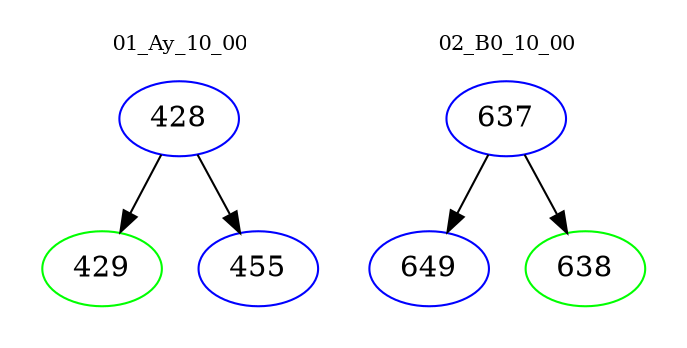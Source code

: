 digraph{
subgraph cluster_0 {
color = white
label = "01_Ay_10_00";
fontsize=10;
T0_428 [label="428", color="blue"]
T0_428 -> T0_429 [color="black"]
T0_429 [label="429", color="green"]
T0_428 -> T0_455 [color="black"]
T0_455 [label="455", color="blue"]
}
subgraph cluster_1 {
color = white
label = "02_B0_10_00";
fontsize=10;
T1_637 [label="637", color="blue"]
T1_637 -> T1_649 [color="black"]
T1_649 [label="649", color="blue"]
T1_637 -> T1_638 [color="black"]
T1_638 [label="638", color="green"]
}
}
